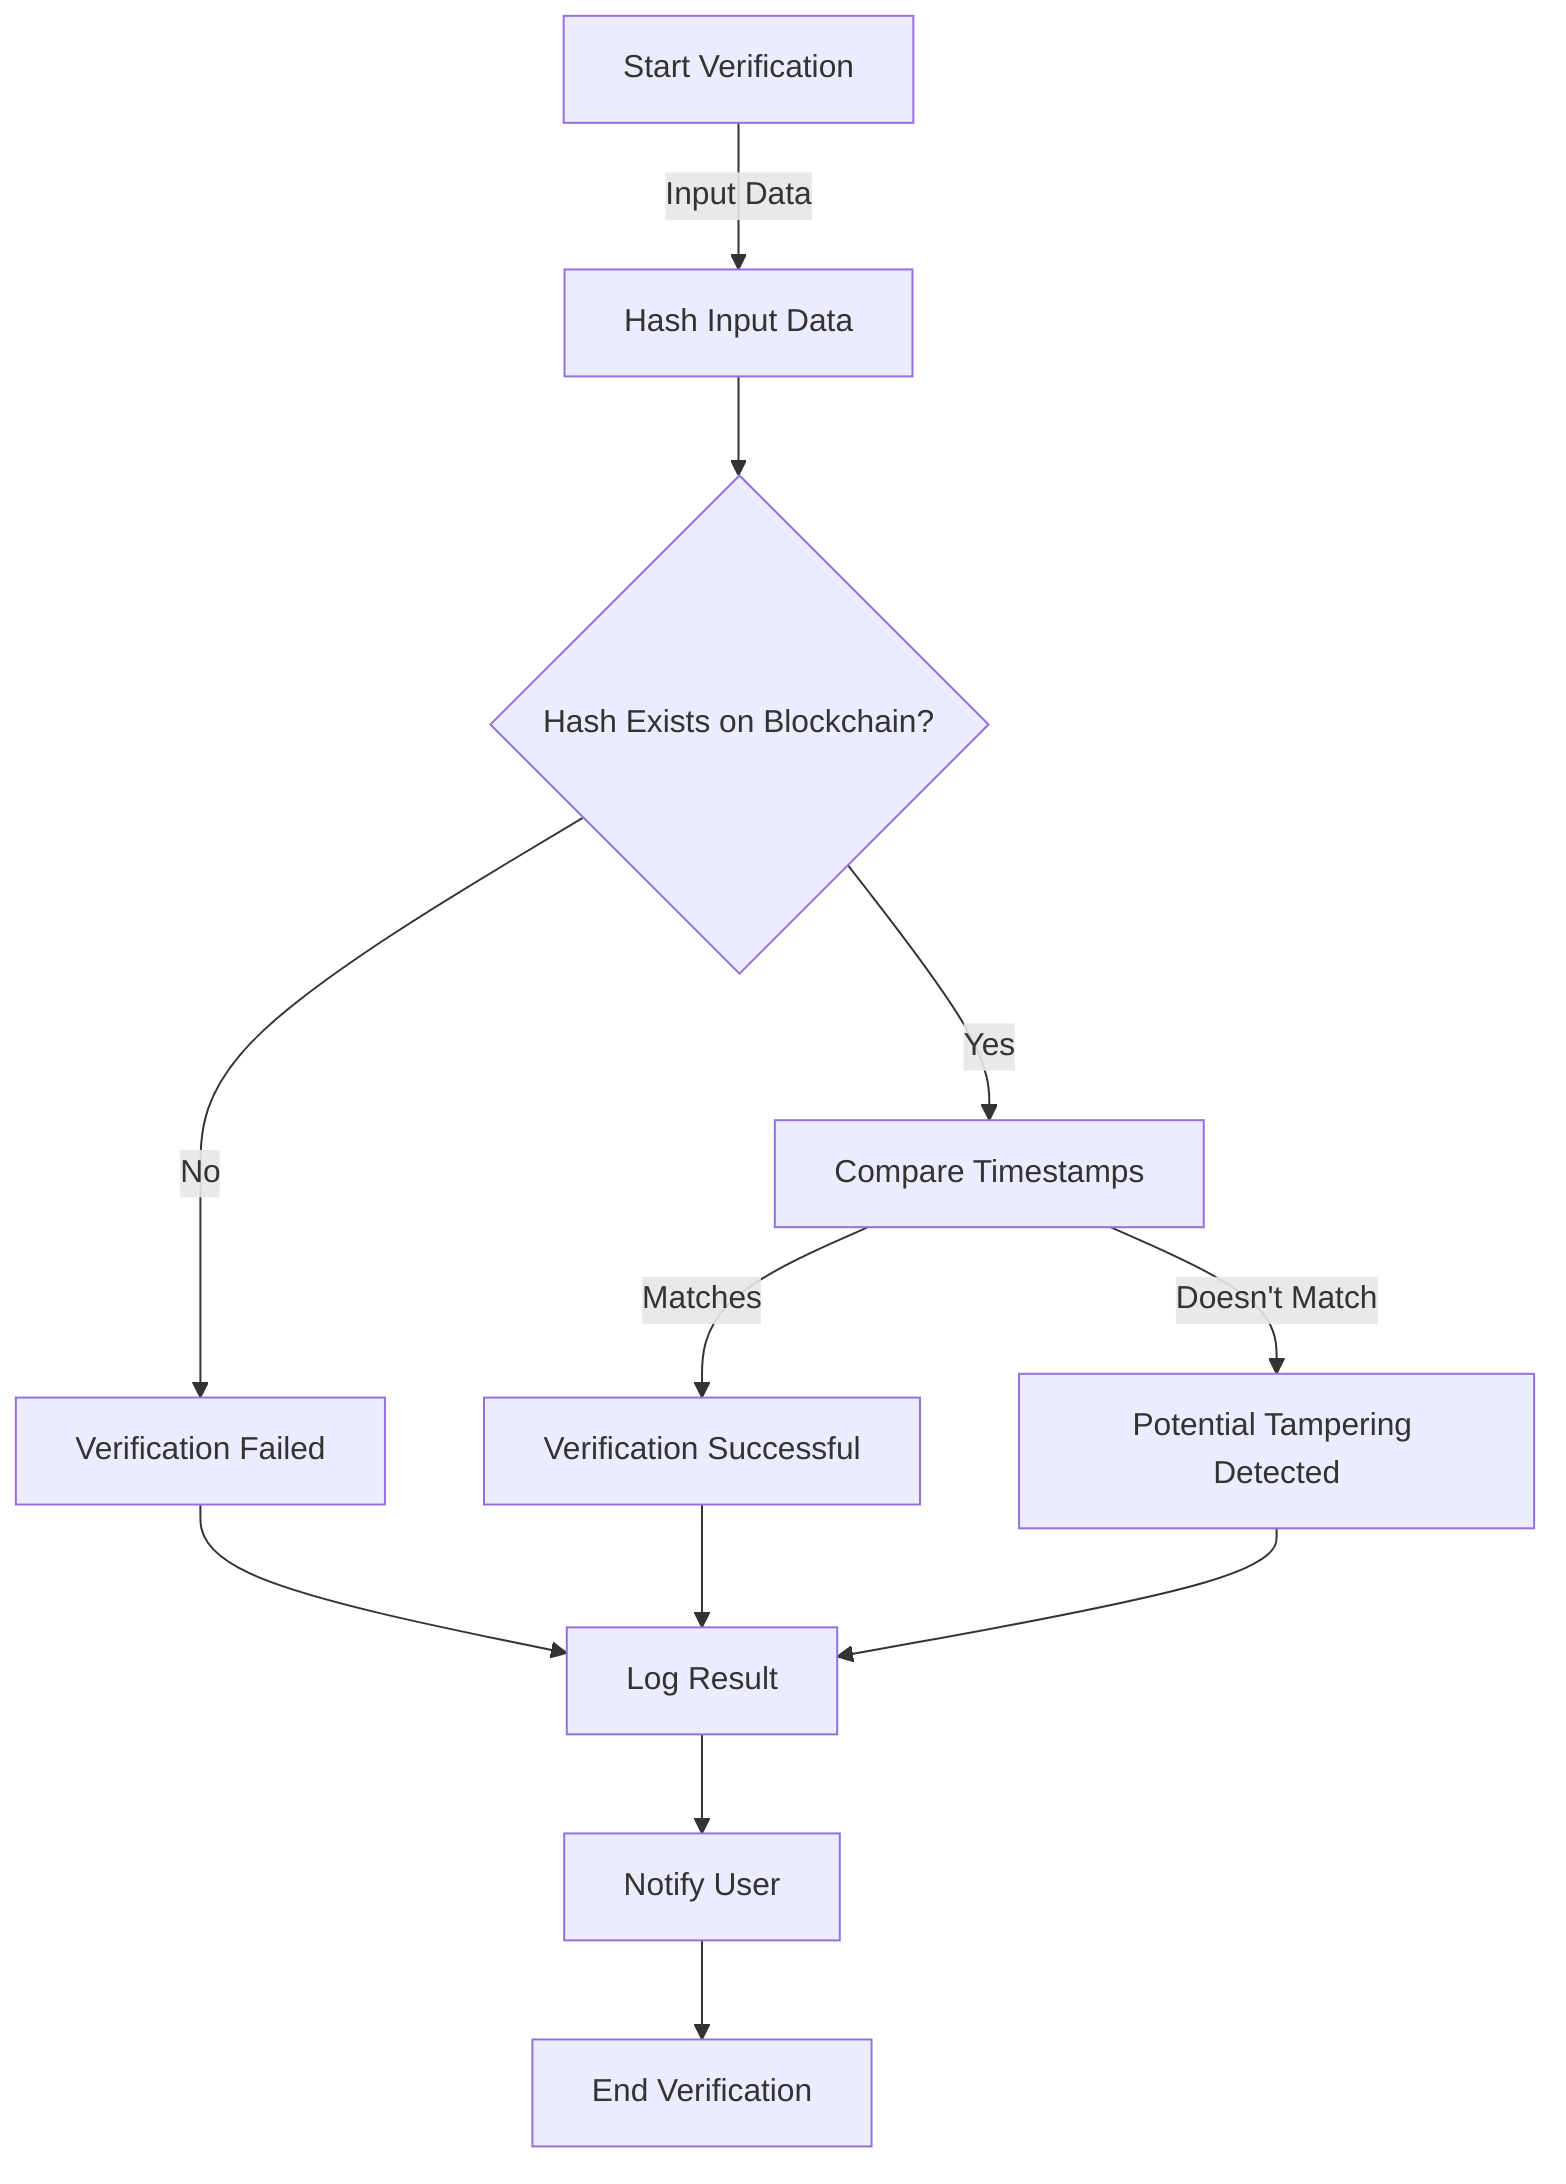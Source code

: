 graph TD
    A[Start Verification] -->|Input Data| B[Hash Input Data]
    B --> C{Hash Exists on Blockchain?}
    C -->|Yes| D[Compare Timestamps]
    C -->|No| E[Verification Failed]
    D -->|Matches| F[Verification Successful]
    D -->|Doesn't Match| G[Potential Tampering Detected]
    E --> H[Log Result]
    F --> H
    G --> H
    H --> I[Notify User]
    I --> J[End Verification]